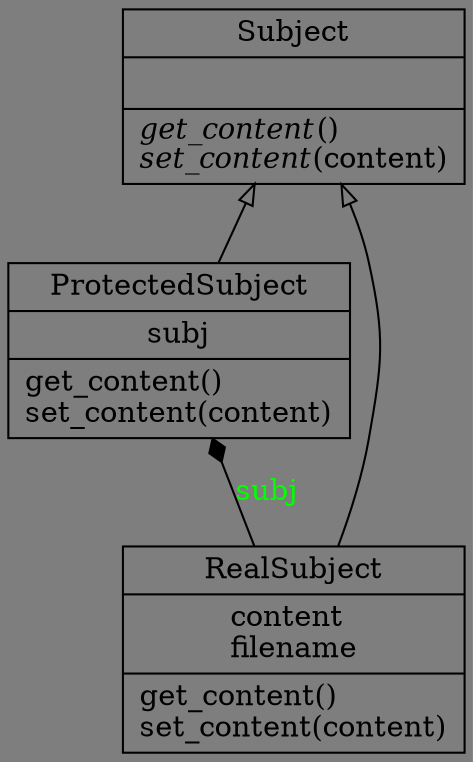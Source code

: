 digraph "classes_5._代理模式_3.py" {
rankdir=BT
bgcolor="#7e7e7e"
charset="utf-8"
"5._代理模式_3.ProtectedSubject" [color="black", fontcolor="black", label=<{ProtectedSubject|subj<br ALIGN="LEFT"/>|get_content()<br ALIGN="LEFT"/>set_content(content)<br ALIGN="LEFT"/>}>, shape="record", style="solid"];
"5._代理模式_3.RealSubject" [color="black", fontcolor="black", label=<{RealSubject|content<br ALIGN="LEFT"/>filename<br ALIGN="LEFT"/>|get_content()<br ALIGN="LEFT"/>set_content(content)<br ALIGN="LEFT"/>}>, shape="record", style="solid"];
"5._代理模式_3.Subject" [color="black", fontcolor="black", label=<{Subject|<br ALIGN="LEFT"/>|<I>get_content</I>()<br ALIGN="LEFT"/><I>set_content</I>(content)<br ALIGN="LEFT"/>}>, shape="record", style="solid"];
"5._代理模式_3.ProtectedSubject" -> "5._代理模式_3.Subject" [arrowhead="empty", arrowtail="none"];
"5._代理模式_3.RealSubject" -> "5._代理模式_3.Subject" [arrowhead="empty", arrowtail="none"];
"5._代理模式_3.RealSubject" -> "5._代理模式_3.ProtectedSubject" [arrowhead="diamond", arrowtail="none", fontcolor="green", label="subj", style="solid"];
}
